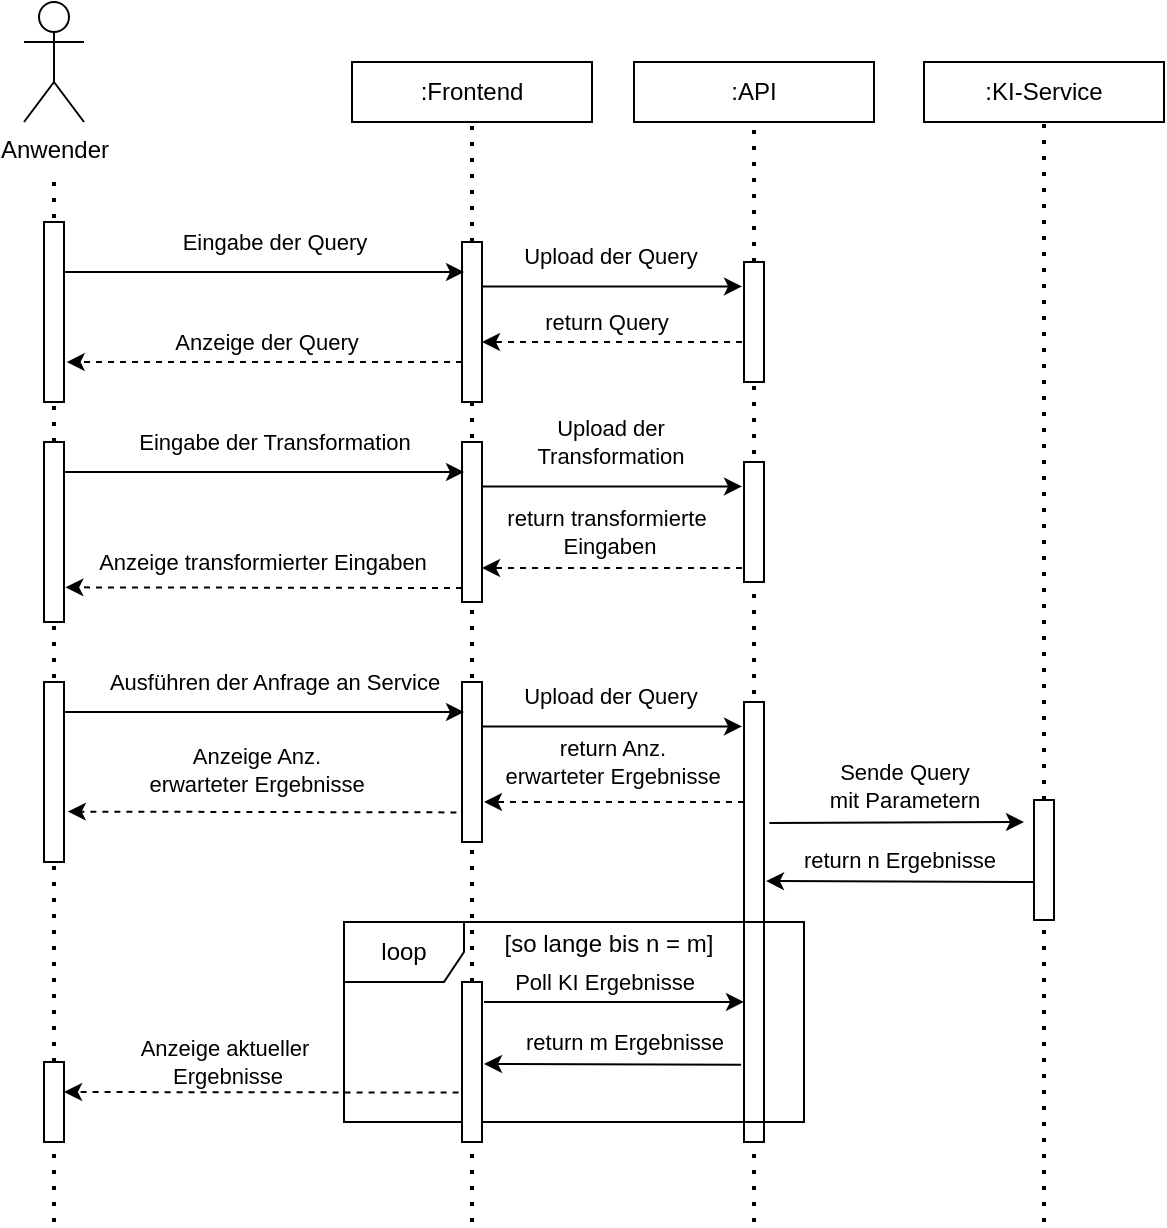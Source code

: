 <mxfile version="20.6.2" type="device"><diagram id="Q3vURavvQdJq8ruLvsv-" name="Seite-1"><mxGraphModel dx="970" dy="564" grid="1" gridSize="10" guides="1" tooltips="1" connect="1" arrows="1" fold="1" page="1" pageScale="1" pageWidth="827" pageHeight="1169" math="0" shadow="0"><root><mxCell id="0"/><mxCell id="1" parent="0"/><mxCell id="3hrisl-Qr8WB8I8nE9pz-1" value="Anwender" style="shape=umlActor;verticalLabelPosition=bottom;verticalAlign=top;html=1;outlineConnect=0;" parent="1" vertex="1"><mxGeometry x="130" y="90" width="30" height="60" as="geometry"/></mxCell><mxCell id="3hrisl-Qr8WB8I8nE9pz-2" value="" style="endArrow=none;dashed=1;html=1;dashPattern=1 3;strokeWidth=2;rounded=0;startArrow=none;" parent="1" source="3hrisl-Qr8WB8I8nE9pz-29" edge="1"><mxGeometry width="50" height="50" relative="1" as="geometry"><mxPoint x="145" y="480" as="sourcePoint"/><mxPoint x="145" y="175" as="targetPoint"/></mxGeometry></mxCell><mxCell id="3hrisl-Qr8WB8I8nE9pz-3" value="" style="rounded=0;whiteSpace=wrap;html=1;" parent="1" vertex="1"><mxGeometry x="140" y="200" width="10" height="90" as="geometry"/></mxCell><mxCell id="3hrisl-Qr8WB8I8nE9pz-4" value=":Frontend" style="rounded=0;whiteSpace=wrap;html=1;" parent="1" vertex="1"><mxGeometry x="294" y="120" width="120" height="30" as="geometry"/></mxCell><mxCell id="3hrisl-Qr8WB8I8nE9pz-5" value="" style="endArrow=none;dashed=1;html=1;dashPattern=1 3;strokeWidth=2;rounded=0;entryX=0.5;entryY=1;entryDx=0;entryDy=0;startArrow=none;" parent="1" source="3hrisl-Qr8WB8I8nE9pz-14" target="3hrisl-Qr8WB8I8nE9pz-4" edge="1"><mxGeometry width="50" height="50" relative="1" as="geometry"><mxPoint x="354" y="330" as="sourcePoint"/><mxPoint x="374" y="240" as="targetPoint"/></mxGeometry></mxCell><mxCell id="3hrisl-Qr8WB8I8nE9pz-10" value=":API" style="rounded=0;whiteSpace=wrap;html=1;" parent="1" vertex="1"><mxGeometry x="435" y="120" width="120" height="30" as="geometry"/></mxCell><mxCell id="3hrisl-Qr8WB8I8nE9pz-11" value="" style="endArrow=none;dashed=1;html=1;dashPattern=1 3;strokeWidth=2;rounded=0;entryX=0.5;entryY=1;entryDx=0;entryDy=0;startArrow=none;" parent="1" source="3hrisl-Qr8WB8I8nE9pz-25" edge="1"><mxGeometry width="50" height="50" relative="1" as="geometry"><mxPoint x="495" y="330" as="sourcePoint"/><mxPoint x="495" y="150" as="targetPoint"/></mxGeometry></mxCell><mxCell id="3hrisl-Qr8WB8I8nE9pz-12" value=":KI-Service" style="rounded=0;whiteSpace=wrap;html=1;" parent="1" vertex="1"><mxGeometry x="580" y="120" width="120" height="30" as="geometry"/></mxCell><mxCell id="3hrisl-Qr8WB8I8nE9pz-13" value="" style="endArrow=none;dashed=1;html=1;dashPattern=1 3;strokeWidth=2;rounded=0;entryX=0.5;entryY=1;entryDx=0;entryDy=0;startArrow=none;" parent="1" source="3hrisl-Qr8WB8I8nE9pz-62" target="3hrisl-Qr8WB8I8nE9pz-12" edge="1"><mxGeometry width="50" height="50" relative="1" as="geometry"><mxPoint x="640" y="560" as="sourcePoint"/><mxPoint x="660" y="240" as="targetPoint"/></mxGeometry></mxCell><mxCell id="3hrisl-Qr8WB8I8nE9pz-14" value="" style="rounded=0;whiteSpace=wrap;html=1;" parent="1" vertex="1"><mxGeometry x="349" y="210" width="10" height="80" as="geometry"/></mxCell><mxCell id="3hrisl-Qr8WB8I8nE9pz-15" value="" style="endArrow=none;dashed=1;html=1;dashPattern=1 3;strokeWidth=2;rounded=0;entryX=0.5;entryY=1;entryDx=0;entryDy=0;startArrow=none;" parent="1" target="3hrisl-Qr8WB8I8nE9pz-14" edge="1"><mxGeometry width="50" height="50" relative="1" as="geometry"><mxPoint x="354" y="700" as="sourcePoint"/><mxPoint x="354" y="150" as="targetPoint"/></mxGeometry></mxCell><mxCell id="3hrisl-Qr8WB8I8nE9pz-16" value="" style="endArrow=classic;html=1;rounded=0;" parent="1" edge="1"><mxGeometry width="50" height="50" relative="1" as="geometry"><mxPoint x="150" y="225" as="sourcePoint"/><mxPoint x="350" y="225" as="targetPoint"/></mxGeometry></mxCell><mxCell id="3hrisl-Qr8WB8I8nE9pz-17" value="Eingabe der Query" style="edgeLabel;html=1;align=center;verticalAlign=middle;resizable=0;points=[];" parent="3hrisl-Qr8WB8I8nE9pz-16" vertex="1" connectable="0"><mxGeometry x="-0.378" y="-1" relative="1" as="geometry"><mxPoint x="43" y="-16" as="offset"/></mxGeometry></mxCell><mxCell id="3hrisl-Qr8WB8I8nE9pz-19" value="" style="endArrow=classic;html=1;rounded=0;" parent="1" edge="1"><mxGeometry width="50" height="50" relative="1" as="geometry"><mxPoint x="359" y="232.21" as="sourcePoint"/><mxPoint x="489" y="232.21" as="targetPoint"/></mxGeometry></mxCell><mxCell id="3hrisl-Qr8WB8I8nE9pz-20" value="Upload der Query" style="edgeLabel;html=1;align=center;verticalAlign=middle;resizable=0;points=[];" parent="3hrisl-Qr8WB8I8nE9pz-19" vertex="1" connectable="0"><mxGeometry x="-0.378" y="-1" relative="1" as="geometry"><mxPoint x="23" y="-16" as="offset"/></mxGeometry></mxCell><mxCell id="3hrisl-Qr8WB8I8nE9pz-25" value="" style="rounded=0;whiteSpace=wrap;html=1;" parent="1" vertex="1"><mxGeometry x="490" y="220" width="10" height="60" as="geometry"/></mxCell><mxCell id="3hrisl-Qr8WB8I8nE9pz-26" value="" style="endArrow=none;dashed=1;html=1;dashPattern=1 3;strokeWidth=2;rounded=0;entryX=0.5;entryY=1;entryDx=0;entryDy=0;" parent="1" target="3hrisl-Qr8WB8I8nE9pz-25" edge="1"><mxGeometry width="50" height="50" relative="1" as="geometry"><mxPoint x="495" y="700" as="sourcePoint"/><mxPoint x="495" y="150" as="targetPoint"/></mxGeometry></mxCell><mxCell id="3hrisl-Qr8WB8I8nE9pz-27" value="" style="endArrow=classic;html=1;rounded=0;dashed=1;" parent="1" edge="1"><mxGeometry width="50" height="50" relative="1" as="geometry"><mxPoint x="489" y="260" as="sourcePoint"/><mxPoint x="359" y="260" as="targetPoint"/></mxGeometry></mxCell><mxCell id="3hrisl-Qr8WB8I8nE9pz-70" value="return Query" style="edgeLabel;html=1;align=center;verticalAlign=middle;resizable=0;points=[];" parent="3hrisl-Qr8WB8I8nE9pz-27" vertex="1" connectable="0"><mxGeometry x="0.469" relative="1" as="geometry"><mxPoint x="27" y="-10" as="offset"/></mxGeometry></mxCell><mxCell id="3hrisl-Qr8WB8I8nE9pz-28" value="" style="endArrow=classic;html=1;rounded=0;exitX=0;exitY=0.75;exitDx=0;exitDy=0;entryX=1.133;entryY=0.778;entryDx=0;entryDy=0;entryPerimeter=0;dashed=1;" parent="1" source="3hrisl-Qr8WB8I8nE9pz-14" target="3hrisl-Qr8WB8I8nE9pz-3" edge="1"><mxGeometry width="50" height="50" relative="1" as="geometry"><mxPoint x="220" y="350" as="sourcePoint"/><mxPoint x="160" y="270" as="targetPoint"/></mxGeometry></mxCell><mxCell id="3hrisl-Qr8WB8I8nE9pz-71" value="Anzeige der Query" style="edgeLabel;html=1;align=center;verticalAlign=middle;resizable=0;points=[];" parent="3hrisl-Qr8WB8I8nE9pz-28" vertex="1" connectable="0"><mxGeometry x="-0.236" y="1" relative="1" as="geometry"><mxPoint x="-23" y="-11" as="offset"/></mxGeometry></mxCell><mxCell id="3hrisl-Qr8WB8I8nE9pz-29" value="" style="rounded=0;whiteSpace=wrap;html=1;" parent="1" vertex="1"><mxGeometry x="140" y="310" width="10" height="90" as="geometry"/></mxCell><mxCell id="3hrisl-Qr8WB8I8nE9pz-30" value="" style="endArrow=none;dashed=1;html=1;dashPattern=1 3;strokeWidth=2;rounded=0;" parent="1" target="3hrisl-Qr8WB8I8nE9pz-29" edge="1"><mxGeometry width="50" height="50" relative="1" as="geometry"><mxPoint x="145" y="700" as="sourcePoint"/><mxPoint x="145" y="175" as="targetPoint"/></mxGeometry></mxCell><mxCell id="3hrisl-Qr8WB8I8nE9pz-37" value="" style="rounded=0;whiteSpace=wrap;html=1;" parent="1" vertex="1"><mxGeometry x="349" y="310" width="10" height="80" as="geometry"/></mxCell><mxCell id="3hrisl-Qr8WB8I8nE9pz-38" value="" style="endArrow=classic;html=1;rounded=0;" parent="1" edge="1"><mxGeometry width="50" height="50" relative="1" as="geometry"><mxPoint x="150" y="325" as="sourcePoint"/><mxPoint x="350" y="325" as="targetPoint"/></mxGeometry></mxCell><mxCell id="3hrisl-Qr8WB8I8nE9pz-39" value="Eingabe der Transformation" style="edgeLabel;html=1;align=center;verticalAlign=middle;resizable=0;points=[];" parent="3hrisl-Qr8WB8I8nE9pz-38" vertex="1" connectable="0"><mxGeometry x="-0.378" y="-1" relative="1" as="geometry"><mxPoint x="43" y="-16" as="offset"/></mxGeometry></mxCell><mxCell id="3hrisl-Qr8WB8I8nE9pz-40" value="" style="endArrow=classic;html=1;rounded=0;" parent="1" edge="1"><mxGeometry width="50" height="50" relative="1" as="geometry"><mxPoint x="359" y="332.21" as="sourcePoint"/><mxPoint x="489" y="332.21" as="targetPoint"/></mxGeometry></mxCell><mxCell id="3hrisl-Qr8WB8I8nE9pz-41" value="Upload der&lt;br&gt;Transformation" style="edgeLabel;html=1;align=center;verticalAlign=middle;resizable=0;points=[];" parent="3hrisl-Qr8WB8I8nE9pz-40" vertex="1" connectable="0"><mxGeometry x="-0.378" y="-1" relative="1" as="geometry"><mxPoint x="23" y="-23" as="offset"/></mxGeometry></mxCell><mxCell id="3hrisl-Qr8WB8I8nE9pz-42" value="" style="rounded=0;whiteSpace=wrap;html=1;" parent="1" vertex="1"><mxGeometry x="490" y="320" width="10" height="60" as="geometry"/></mxCell><mxCell id="3hrisl-Qr8WB8I8nE9pz-43" value="" style="endArrow=classic;html=1;rounded=0;dashed=1;" parent="1" edge="1"><mxGeometry width="50" height="50" relative="1" as="geometry"><mxPoint x="489" y="373" as="sourcePoint"/><mxPoint x="359" y="373" as="targetPoint"/></mxGeometry></mxCell><mxCell id="3hrisl-Qr8WB8I8nE9pz-72" value="return transformierte&lt;br&gt;&amp;nbsp;Eingaben" style="edgeLabel;html=1;align=center;verticalAlign=middle;resizable=0;points=[];" parent="3hrisl-Qr8WB8I8nE9pz-43" vertex="1" connectable="0"><mxGeometry x="0.363" relative="1" as="geometry"><mxPoint x="20" y="-18" as="offset"/></mxGeometry></mxCell><mxCell id="3hrisl-Qr8WB8I8nE9pz-44" value="" style="endArrow=classic;html=1;rounded=0;exitX=0;exitY=0.75;exitDx=0;exitDy=0;entryX=1.067;entryY=0.663;entryDx=0;entryDy=0;entryPerimeter=0;dashed=1;" parent="1" edge="1"><mxGeometry width="50" height="50" relative="1" as="geometry"><mxPoint x="349" y="383" as="sourcePoint"/><mxPoint x="150.67" y="382.67" as="targetPoint"/></mxGeometry></mxCell><mxCell id="3hrisl-Qr8WB8I8nE9pz-73" value="Anzeige transformierter Eingaben" style="edgeLabel;html=1;align=center;verticalAlign=middle;resizable=0;points=[];" parent="3hrisl-Qr8WB8I8nE9pz-44" vertex="1" connectable="0"><mxGeometry x="0.248" y="2" relative="1" as="geometry"><mxPoint x="24" y="-15" as="offset"/></mxGeometry></mxCell><mxCell id="3hrisl-Qr8WB8I8nE9pz-54" value="" style="rounded=0;whiteSpace=wrap;html=1;" parent="1" vertex="1"><mxGeometry x="140" y="430" width="10" height="90" as="geometry"/></mxCell><mxCell id="3hrisl-Qr8WB8I8nE9pz-55" value="" style="rounded=0;whiteSpace=wrap;html=1;" parent="1" vertex="1"><mxGeometry x="349" y="430" width="10" height="80" as="geometry"/></mxCell><mxCell id="3hrisl-Qr8WB8I8nE9pz-56" value="" style="endArrow=classic;html=1;rounded=0;" parent="1" edge="1"><mxGeometry width="50" height="50" relative="1" as="geometry"><mxPoint x="150" y="445" as="sourcePoint"/><mxPoint x="350" y="445" as="targetPoint"/></mxGeometry></mxCell><mxCell id="3hrisl-Qr8WB8I8nE9pz-57" value="Ausführen der Anfrage an Service" style="edgeLabel;html=1;align=center;verticalAlign=middle;resizable=0;points=[];" parent="3hrisl-Qr8WB8I8nE9pz-56" vertex="1" connectable="0"><mxGeometry x="-0.378" y="-1" relative="1" as="geometry"><mxPoint x="43" y="-16" as="offset"/></mxGeometry></mxCell><mxCell id="3hrisl-Qr8WB8I8nE9pz-58" value="" style="endArrow=classic;html=1;rounded=0;" parent="1" edge="1"><mxGeometry width="50" height="50" relative="1" as="geometry"><mxPoint x="359" y="452.21" as="sourcePoint"/><mxPoint x="489" y="452.21" as="targetPoint"/></mxGeometry></mxCell><mxCell id="3hrisl-Qr8WB8I8nE9pz-59" value="Upload der Query" style="edgeLabel;html=1;align=center;verticalAlign=middle;resizable=0;points=[];" parent="3hrisl-Qr8WB8I8nE9pz-58" vertex="1" connectable="0"><mxGeometry x="-0.378" y="-1" relative="1" as="geometry"><mxPoint x="23" y="-16" as="offset"/></mxGeometry></mxCell><mxCell id="3hrisl-Qr8WB8I8nE9pz-60" value="" style="rounded=0;whiteSpace=wrap;html=1;" parent="1" vertex="1"><mxGeometry x="490" y="440" width="10" height="220" as="geometry"/></mxCell><mxCell id="3hrisl-Qr8WB8I8nE9pz-61" value="" style="endArrow=classic;html=1;rounded=0;exitX=1.271;exitY=0.275;exitDx=0;exitDy=0;exitPerimeter=0;" parent="1" edge="1" source="3hrisl-Qr8WB8I8nE9pz-60"><mxGeometry width="50" height="50" relative="1" as="geometry"><mxPoint x="515" y="498.76" as="sourcePoint"/><mxPoint x="630" y="500" as="targetPoint"/></mxGeometry></mxCell><mxCell id="bY5YtqP5seRjXw69pBd2-3" value="Sende Query &lt;br&gt;mit Parametern" style="edgeLabel;html=1;align=center;verticalAlign=middle;resizable=0;points=[];" vertex="1" connectable="0" parent="3hrisl-Qr8WB8I8nE9pz-61"><mxGeometry x="-0.387" y="1" relative="1" as="geometry"><mxPoint x="28" y="-18" as="offset"/></mxGeometry></mxCell><mxCell id="3hrisl-Qr8WB8I8nE9pz-63" value="" style="endArrow=classic;html=1;rounded=0;entryX=1.1;entryY=0.407;entryDx=0;entryDy=0;entryPerimeter=0;" parent="1" edge="1" target="3hrisl-Qr8WB8I8nE9pz-60"><mxGeometry width="50" height="50" relative="1" as="geometry"><mxPoint x="635" y="530" as="sourcePoint"/><mxPoint x="515" y="530" as="targetPoint"/></mxGeometry></mxCell><mxCell id="bY5YtqP5seRjXw69pBd2-4" value="return n Ergebnisse&amp;nbsp;" style="edgeLabel;html=1;align=center;verticalAlign=middle;resizable=0;points=[];" vertex="1" connectable="0" parent="3hrisl-Qr8WB8I8nE9pz-63"><mxGeometry x="0.116" y="2" relative="1" as="geometry"><mxPoint x="9" y="-13" as="offset"/></mxGeometry></mxCell><mxCell id="3hrisl-Qr8WB8I8nE9pz-64" value="" style="endArrow=classic;html=1;rounded=0;exitX=0;exitY=0.227;exitDx=0;exitDy=0;exitPerimeter=0;dashed=1;" parent="1" edge="1" source="3hrisl-Qr8WB8I8nE9pz-60"><mxGeometry width="50" height="50" relative="1" as="geometry"><mxPoint x="478" y="488.66" as="sourcePoint"/><mxPoint x="360" y="490" as="targetPoint"/><Array as="points"/></mxGeometry></mxCell><mxCell id="bY5YtqP5seRjXw69pBd2-1" value="return Anz. &lt;br&gt;erwarteter Ergebnisse" style="edgeLabel;html=1;align=center;verticalAlign=middle;resizable=0;points=[];" vertex="1" connectable="0" parent="3hrisl-Qr8WB8I8nE9pz-64"><mxGeometry x="0.397" y="3" relative="1" as="geometry"><mxPoint x="25" y="-23" as="offset"/></mxGeometry></mxCell><mxCell id="3hrisl-Qr8WB8I8nE9pz-65" value="" style="endArrow=classic;html=1;rounded=0;exitX=-0.281;exitY=0.815;exitDx=0;exitDy=0;exitPerimeter=0;entryX=1.19;entryY=0.72;entryDx=0;entryDy=0;entryPerimeter=0;dashed=1;" parent="1" edge="1" target="3hrisl-Qr8WB8I8nE9pz-54" source="3hrisl-Qr8WB8I8nE9pz-55"><mxGeometry width="50" height="50" relative="1" as="geometry"><mxPoint x="340" y="494.71" as="sourcePoint"/><mxPoint x="160" y="494.71" as="targetPoint"/></mxGeometry></mxCell><mxCell id="bY5YtqP5seRjXw69pBd2-2" value="Anzeige Anz. &lt;br&gt;erwarteter Ergebnisse" style="edgeLabel;html=1;align=center;verticalAlign=middle;resizable=0;points=[];" vertex="1" connectable="0" parent="3hrisl-Qr8WB8I8nE9pz-65"><mxGeometry x="0.487" y="1" relative="1" as="geometry"><mxPoint x="44" y="-22" as="offset"/></mxGeometry></mxCell><mxCell id="3hrisl-Qr8WB8I8nE9pz-62" value="" style="rounded=0;whiteSpace=wrap;html=1;" parent="1" vertex="1"><mxGeometry x="635" y="489" width="10" height="60" as="geometry"/></mxCell><mxCell id="3hrisl-Qr8WB8I8nE9pz-67" value="" style="endArrow=none;dashed=1;html=1;dashPattern=1 3;strokeWidth=2;rounded=0;entryX=0.5;entryY=1;entryDx=0;entryDy=0;" parent="1" target="3hrisl-Qr8WB8I8nE9pz-62" edge="1"><mxGeometry width="50" height="50" relative="1" as="geometry"><mxPoint x="640" y="700" as="sourcePoint"/><mxPoint x="640" y="150" as="targetPoint"/></mxGeometry></mxCell><mxCell id="bY5YtqP5seRjXw69pBd2-7" value="" style="endArrow=classic;html=1;rounded=0;entryX=0;entryY=0.714;entryDx=0;entryDy=0;entryPerimeter=0;" edge="1" parent="1"><mxGeometry width="50" height="50" relative="1" as="geometry"><mxPoint x="360" y="590" as="sourcePoint"/><mxPoint x="490" y="589.96" as="targetPoint"/></mxGeometry></mxCell><mxCell id="bY5YtqP5seRjXw69pBd2-8" value="Poll KI Ergebnisse" style="edgeLabel;html=1;align=center;verticalAlign=middle;resizable=0;points=[];" vertex="1" connectable="0" parent="bY5YtqP5seRjXw69pBd2-7"><mxGeometry x="0.414" y="1" relative="1" as="geometry"><mxPoint x="-32" y="-9" as="offset"/></mxGeometry></mxCell><mxCell id="bY5YtqP5seRjXw69pBd2-9" value="" style="endArrow=classic;html=1;rounded=0;exitX=-0.143;exitY=0.867;exitDx=0;exitDy=0;exitPerimeter=0;" edge="1" parent="1"><mxGeometry width="50" height="50" relative="1" as="geometry"><mxPoint x="488.57" y="621.38" as="sourcePoint"/><mxPoint x="360" y="621" as="targetPoint"/></mxGeometry></mxCell><mxCell id="bY5YtqP5seRjXw69pBd2-10" value="return m Ergebnisse" style="edgeLabel;html=1;align=center;verticalAlign=middle;resizable=0;points=[];" vertex="1" connectable="0" parent="bY5YtqP5seRjXw69pBd2-9"><mxGeometry x="-0.26" y="1" relative="1" as="geometry"><mxPoint x="-11" y="-12" as="offset"/></mxGeometry></mxCell><mxCell id="bY5YtqP5seRjXw69pBd2-14" value="" style="group" vertex="1" connectable="0" parent="1"><mxGeometry x="290" y="540" width="230" height="120" as="geometry"/></mxCell><mxCell id="bY5YtqP5seRjXw69pBd2-12" value="loop" style="shape=umlFrame;whiteSpace=wrap;html=1;" vertex="1" parent="bY5YtqP5seRjXw69pBd2-14"><mxGeometry y="10" width="230" height="100" as="geometry"/></mxCell><mxCell id="bY5YtqP5seRjXw69pBd2-13" value="[so lange bis n = m]" style="text;html=1;strokeColor=none;fillColor=none;align=center;verticalAlign=middle;whiteSpace=wrap;rounded=0;" vertex="1" parent="bY5YtqP5seRjXw69pBd2-14"><mxGeometry x="61.778" y="6" width="140.556" height="30" as="geometry"/></mxCell><mxCell id="bY5YtqP5seRjXw69pBd2-6" value="" style="rounded=0;whiteSpace=wrap;html=1;" vertex="1" parent="1"><mxGeometry x="349" y="580" width="10" height="80" as="geometry"/></mxCell><mxCell id="bY5YtqP5seRjXw69pBd2-16" value="" style="endArrow=classic;html=1;rounded=0;exitX=-0.171;exitY=0.691;exitDx=0;exitDy=0;exitPerimeter=0;dashed=1;" edge="1" parent="1" source="bY5YtqP5seRjXw69pBd2-6"><mxGeometry width="50" height="50" relative="1" as="geometry"><mxPoint x="200" y="700" as="sourcePoint"/><mxPoint x="150" y="635" as="targetPoint"/></mxGeometry></mxCell><mxCell id="bY5YtqP5seRjXw69pBd2-18" value="Anzeige aktueller&lt;br&gt;&amp;nbsp;Ergebnisse" style="edgeLabel;html=1;align=center;verticalAlign=middle;resizable=0;points=[];" vertex="1" connectable="0" parent="bY5YtqP5seRjXw69pBd2-16"><mxGeometry x="0.437" y="1" relative="1" as="geometry"><mxPoint x="24" y="-16" as="offset"/></mxGeometry></mxCell><mxCell id="bY5YtqP5seRjXw69pBd2-17" value="" style="rounded=0;whiteSpace=wrap;html=1;" vertex="1" parent="1"><mxGeometry x="140" y="620" width="10" height="40" as="geometry"/></mxCell></root></mxGraphModel></diagram></mxfile>